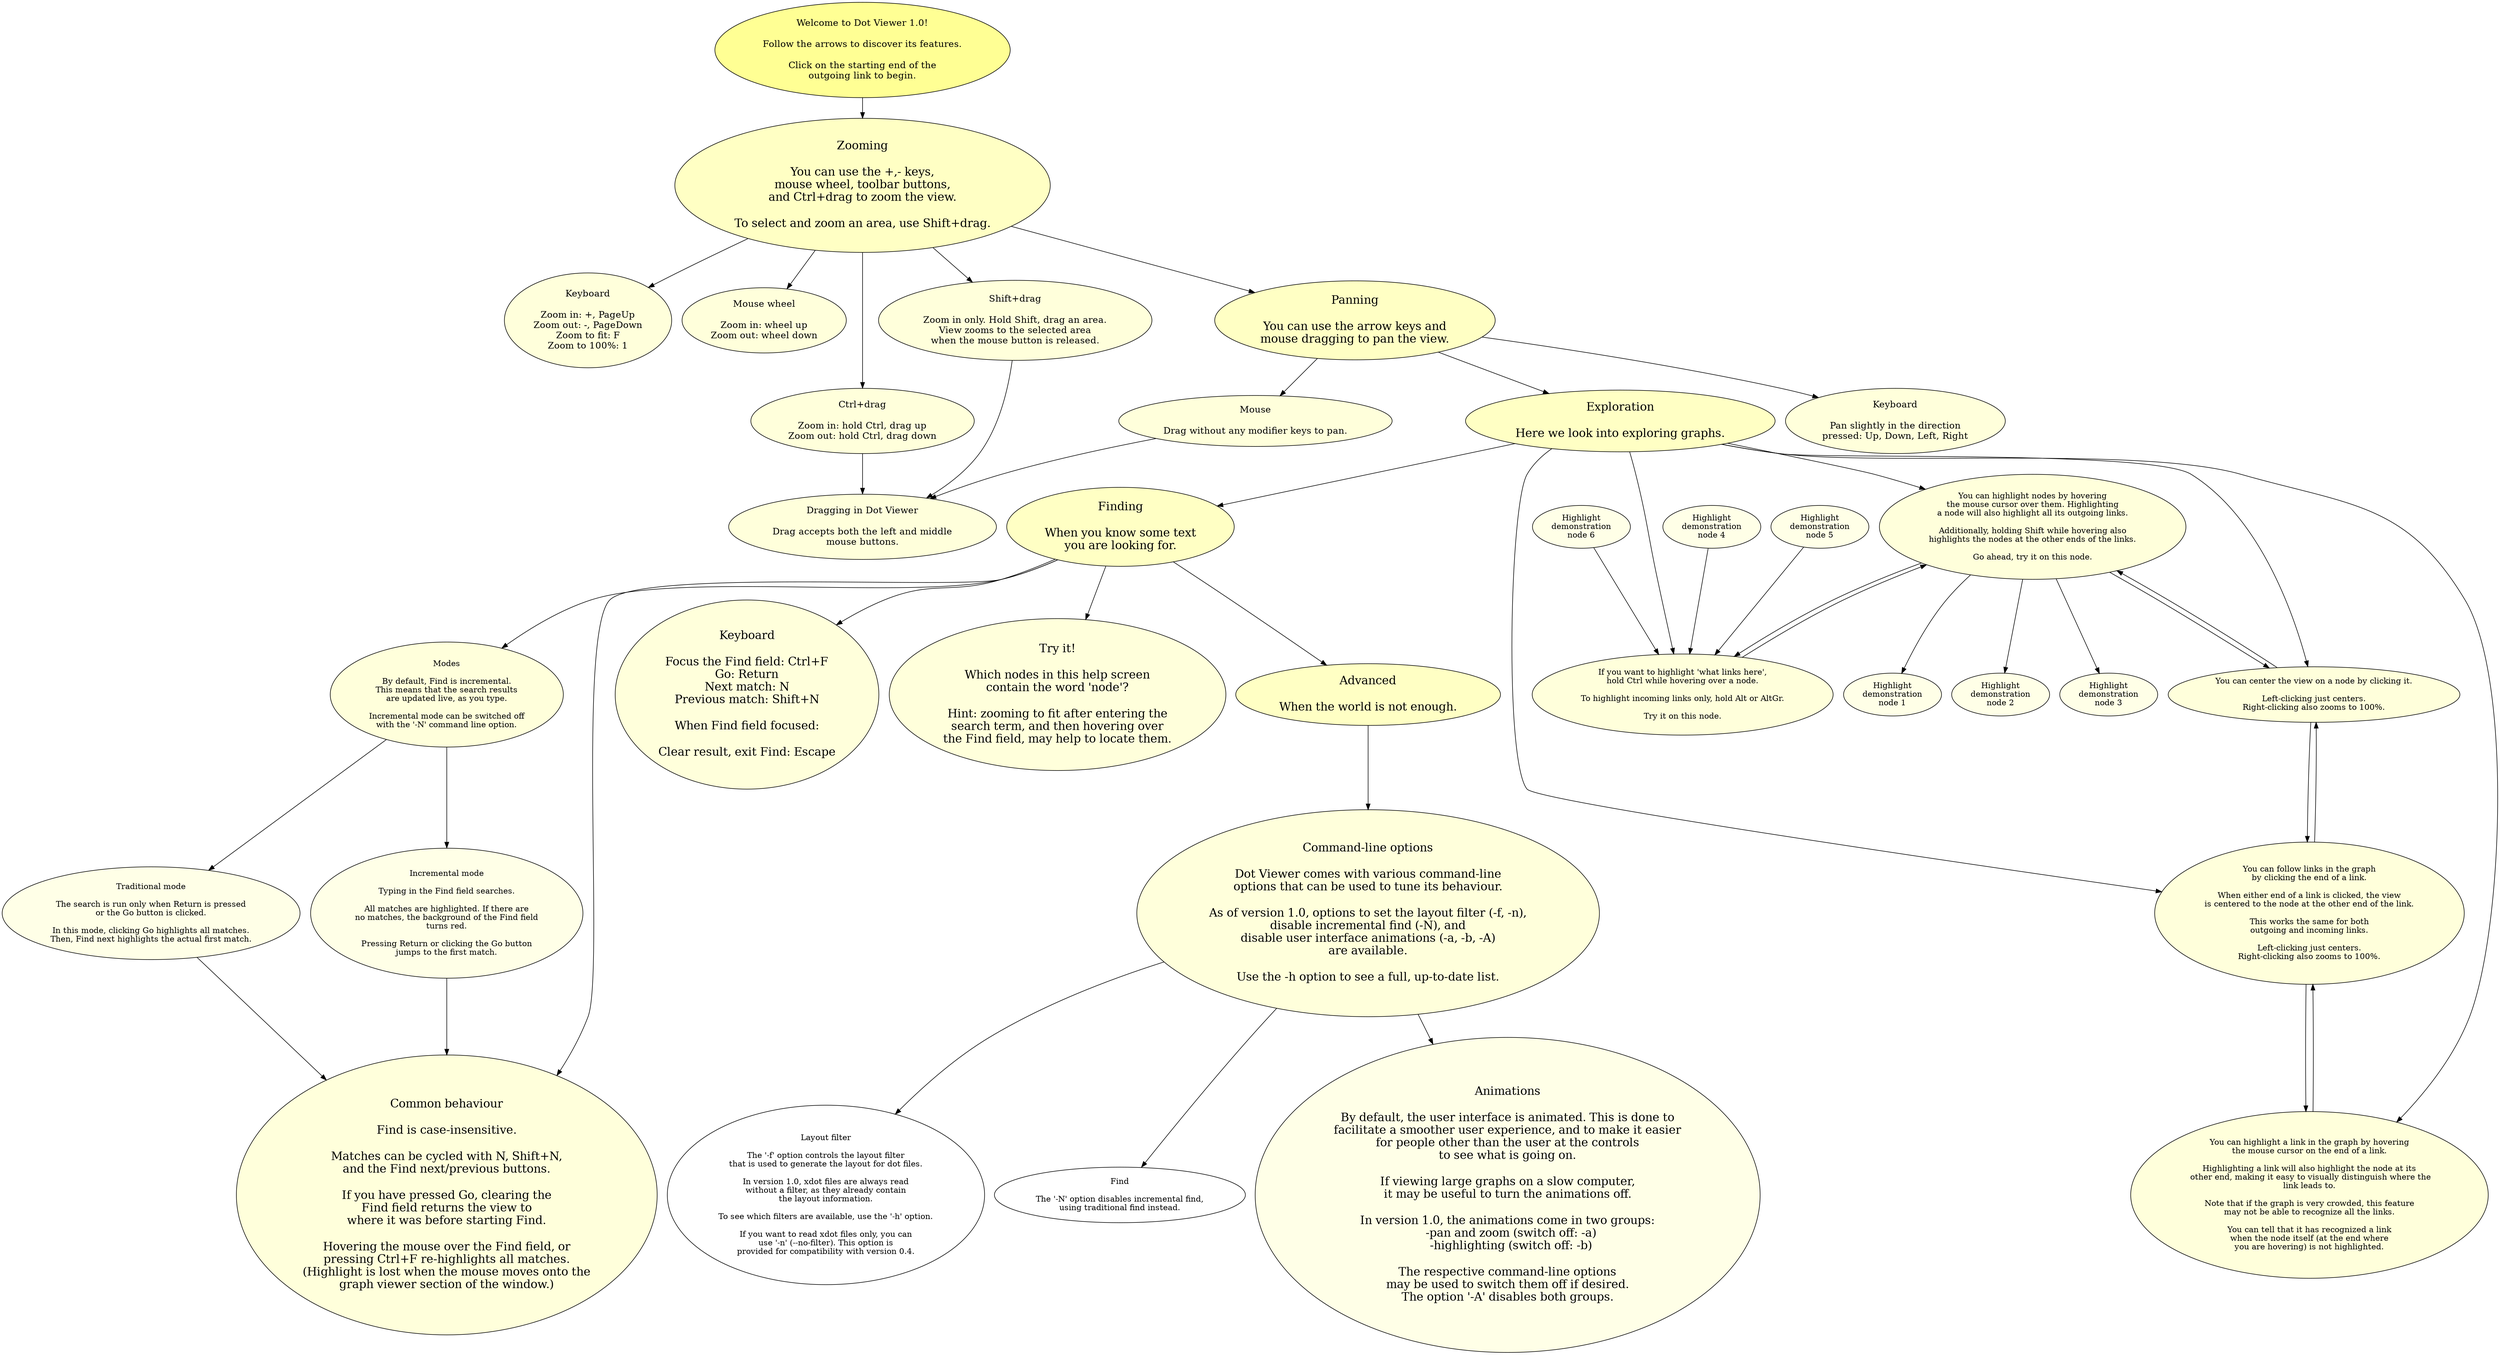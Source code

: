 // Dot Viewer help file for version 1.0
//
// This is the source file; the actual help text is the xdot version of this.
// The conversion is done to guarantee having always the same layout, and
// to make loading faster.
//
// To generate the xdot version, use:
//   dot -Txdot -ohelp.xdot help.dot
//
// Juha Jeronen 2012-08-23
//
digraph G {
    welcome [label="Welcome to Dot Viewer 1.0!\n\nFollow the arrows to discover its features.\n\nClick on the starting end of the\noutgoing link to begin.", style="filled", fillcolor="#FFFF66B2", fontsize="16", fontcolor="#000000", group="0"];


    step2 [label="Zooming\n\nYou can use the +,- keys,\nmouse wheel, toolbar buttons,\nand Ctrl+drag to zoom the view.\n\nTo select and zoom an area, use Shift+drag.", style="filled", fillcolor="#FFFFAAB2", fontsize="20", fontcolor="#000000", group="0"];
    step2a [label="Keyboard\n\nZoom in: +, PageUp\nZoom out: -, PageDown\nZoom to fit: F\nZoom to 100%: 1", style="filled", fillcolor="#FFFFCCB2", fontsize="16", fontcolor="#000000", group="0"];
    step2b [label="Mouse wheel\n\nZoom in: wheel up\nZoom out: wheel down", style="filled", fillcolor="#FFFFCCB2", fontsize="16", fontcolor="#000000", group="0"];
    step2c [label="Ctrl+drag\n\nZoom in: hold Ctrl, drag up\nZoom out: hold Ctrl, drag down", style="filled", fillcolor="#FFFFCCB2", fontsize="16", fontcolor="#000000", group="0"];
    step2d [label="Shift+drag\n\nZoom in only. Hold Shift, drag an area.\nView zooms to the selected area\nwhen the mouse button is released.", style="filled", fillcolor="#FFFFCCB2", fontsize="16", fontcolor="#000000", group="0"];


    step3 [label="Panning\n\nYou can use the arrow keys and\nmouse dragging to pan the view.", style="filled", fillcolor="#FFFFAAB2", fontsize="20", fontcolor="#000000", group="0"]
    step3a [label="Mouse\n\nDrag without any modifier keys to pan.", style="filled", fillcolor="#FFFFCCB2", fontsize="16", fontcolor="#000000", group="0"];
    step3b [label="Keyboard\n\nPan slightly in the direction\npressed: Up, Down, Left, Right", style="filled", fillcolor="#FFFFCCB2", fontsize="16", fontcolor="#000000", group="0"];


    step2and3common [label="Dragging in Dot Viewer\n\nDrag accepts both the left and middle\nmouse buttons.", style="filled", fillcolor="#FFFFCCB2", fontsize="16", fontcolor="#000000", group="0"];


    step1 [label="Exploration\n\nHere we look into exploring graphs.", style="filled", fillcolor="#FFFFAAB2", fontsize="20", fontcolor="#000000", group="0"]
    
    step1a [label="You can highlight nodes by hovering\nthe mouse cursor over them. Highlighting\na node will also highlight all its outgoing links.\n\nAdditionally, holding Shift while hovering also\nhighlights the nodes at the other ends of the links.\n\nGo ahead, try it on this node.", style="filled", fillcolor="#FFFFCCB2", fontcolor="#000000", group="0"];
    step1aa [label="Highlight\ndemonstration\nnode 1", style="filled", fillcolor="#FFFFDDB2", fontcolor="#000000", group="0"];
    step1ab [label="Highlight\ndemonstration\nnode 2", style="filled", fillcolor="#FFFFDDB2", fontcolor="#000000", group="0"];
    step1ac [label="Highlight\ndemonstration\nnode 3", style="filled", fillcolor="#FFFFDDB2", fontcolor="#000000", group="0"];

    step1b [label="If you want to highlight 'what links here',\nhold Ctrl while hovering over a node.\n\nTo highlight incoming links only, hold Alt or AltGr.\n\nTry it on this node.", style="filled", fillcolor="#FFFFCCB2", fontcolor="#000000", group="0"];
    step1ba [label="Highlight\ndemonstration\nnode 4", style="filled", fillcolor="#FFFFDDB2", fontcolor="#000000", group="0"];
    step1bb [label="Highlight\ndemonstration\nnode 5", style="filled", fillcolor="#FFFFDDB2", fontcolor="#000000", group="0"];
    step1bc [label="Highlight\ndemonstration\nnode 6", style="filled", fillcolor="#FFFFDDB2", fontcolor="#000000", group="0"];

    step1c [label="You can highlight a link in the graph by hovering\nthe mouse cursor on the end of a link.\n\nHighlighting a link will also highlight the node at its\n other end, making it easy to visually distinguish where the\nlink leads to.\n\nNote that if the graph is very crowded, this feature\nmay not be able to recognize all the links.\n\nYou can tell that it has recognized a link\nwhen the node itself (at the end where\nyou are hovering) is not highlighted.", style="filled", fillcolor="#FFFFCCB2", fontcolor="#000000", group="0"];

    step1d [label="You can follow links in the graph\nby clicking the end of a link.\n\nWhen either end of a link is clicked, the view\nis centered to the node at the other end of the link.\n\nThis works the same for both\noutgoing and incoming links.\n\nLeft-clicking just centers.\nRight-clicking also zooms to 100%.", style="filled", fillcolor="#FFFFCCB2", fontcolor="#000000", group="0"];

    step1e [label="You can center the view on a node by clicking it.\n\nLeft-clicking just centers.\nRight-clicking also zooms to 100%.", style="filled", fillcolor="#FFFFCCB2", fontcolor="#000000", group="0"];


    step4 [label="Finding\n\nWhen you know some text\nyou are looking for.", style="filled", fillcolor="#FFFFAAB2", fontsize="20", fontcolor="#000000", group="0"]

    step4a [label="Modes\n\nBy default, Find is incremental.\nThis means that the search results\nare updated live, as you type.\n\nIncremental mode can be switched off\nwith the '-N' command line option.", style="filled", fillcolor="#FFFFCCB2", fontcolor="#000000", group="0"]

    step4aa [label="Incremental mode\n\nTyping in the Find field searches.\n\nAll matches are highlighted. If there are\nno matches, the background of the Find field\nturns red.\n\nPressing Return or clicking the Go button\njumps to the first match.", style="filled", fillcolor="#FFFFDDB2", fontcolor="#000000", group="0"]
    step4ab [label="Traditional mode\n\nThe search is run only when Return is pressed\nor the Go button is clicked.\n\nIn this mode, clicking Go highlights all matches.\nThen, Find next highlights the actual first match.", style="filled", fillcolor="#FFFFDDB2", fontcolor="#000000", group="0"]

    step4b [label="Keyboard\n\nFocus the Find field: Ctrl+F\nGo: Return\nNext match: N\nPrevious match: Shift+N\n\nWhen Find field focused:\n\nClear result, exit Find: Escape", style="filled", fillcolor="#FFFFCCB2", fontsize="20", fontcolor="#000000", group="0"]

    step4c [label="Common behaviour\n\nFind is case-insensitive.\n\nMatches can be cycled with N, Shift+N,\nand the Find next/previous buttons.\n\nIf you have pressed Go, clearing the\nFind field returns the view to\nwhere it was before starting Find.\n\nHovering the mouse over the Find field, or\npressing Ctrl+F re-highlights all matches.\n(Highlight is lost when the mouse moves onto the\ngraph viewer section of the window.)", style="filled", fillcolor="#FFFFCCB2", fontsize="20", fontcolor="#000000", group="0"]

    step4d [label="Try it!\n\nWhich nodes in this help screen\ncontain the word 'node'?\n\nHint: zooming to fit after entering the\nsearch term, and then hovering over\nthe Find field, may help to locate them.", style="filled", fillcolor="#FFFFCCB2", fontsize="20", fontcolor="#000000", group="0"]


    step5 [label="Advanced\n\nWhen the world is not enough.", style="filled", fillcolor="#FFFFAAB2", fontsize="20", fontcolor="#000000", group="0"]

    step5a [label="Command-line options\n\nDot Viewer comes with various command-line\noptions that can be used to tune its behaviour.\n\nAs of version 1.0, options to set the layout filter (-f, -n),\ndisable incremental find (-N), and\ndisable user interface animations (-a, -b, -A)\nare available.\n\nUse the -h option to see a full, up-to-date list.", style="filled", fillcolor="#FFFFCCB2", fontsize="20", fontcolor="#000000", group="0"]

    step5aa [label="Animations\n\nBy default, the user interface is animated. This is done to\nfacilitate a smoother user experience, and to make it easier\nfor people other than the user at the controls\nto see what is going on.\n\nIf viewing large graphs on a slow computer,\nit may be useful to turn the animations off.\n\nIn version 1.0, the animations come in two groups:\n  -pan and zoom (switch off: -a)\n  -highlighting (switch off: -b)\n\nThe respective command-line options\nmay be used to switch them off if desired.\nThe option '-A' disables both groups.", style="filled", fillcolor="#FFFFDDB2", fontsize="20", fontcolor="#000000", group="0"]

    step5ab [label="Layout filter\n\nThe '-f' option controls the layout filter\nthat is used to generate the layout for dot files.\n\nIn version 1.0, xdot files are always read\nwithout a filter, as they already contain\nthe layout information.\n\nTo see which filters are available, use the '-h' option.\n\nIf you want to read xdot files only, you can\nuse '-n' (--no-filter). This option is\nprovided for compatibility with version 0.4."]

    step5ac [label="Find\n\nThe '-N' option disables incremental find,\nusing traditional find instead."]

    welcome -> step2;

    step2 -> step2a;
    step2 -> step2b;
    step2 -> step2c;
    step2 -> step2d;
    step2 -> step3;

    step3 -> step3a;
    step3 -> step3b;
    step3 -> step1;

    step2c -> step2and3common;
    step2d -> step2and3common;
    step3a -> step2and3common;

    step1 -> step1a;
    step1 -> step1b;
    step1a -> step1aa;
    step1a -> step1ab;
    step1a -> step1ac;
    step1a -> step1b;
    step1b -> step1a;
    step1ba -> step1b;
    step1bb -> step1b;
    step1bc -> step1b;
    step1c -> step1d;
    step1d -> step1c;
    step1d -> step1e;
    step1e -> step1d;
    step1a -> step1e;
    step1e -> step1a;
    step1 -> step1c;
    step1 -> step1d;
    step1 -> step1e;
    step1 -> step4;

    step4 -> step4a;
    step4 -> step4b;
    step4a -> step4aa;
    step4a -> step4ab;
    step4aa -> step4c;
    step4ab -> step4c;
    step4 -> step4c;
    step4 -> step4d;
    step4 -> step5;

    step5 -> step5a;
    step5a -> step5aa;
    step5a -> step5ab;
    step5a -> step5ac;
}


